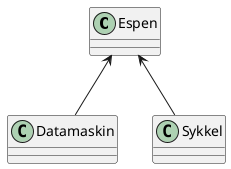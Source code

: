 @startuml

class Espen
class Datamaskin
class Sykkel

Espen <-- Datamaskin
Espen <-- Sykkel

@enduml

